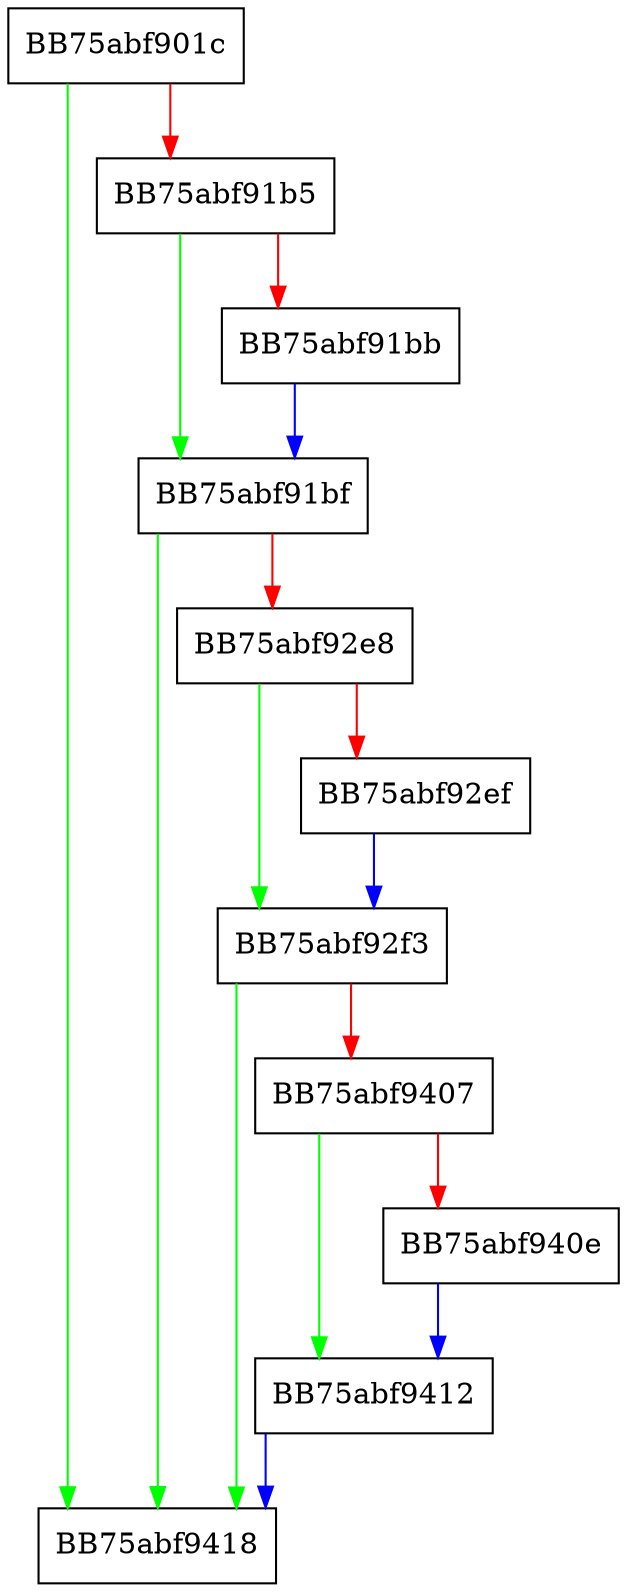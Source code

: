 digraph ZSTD_buildSequencesStatistics {
  node [shape="box"];
  graph [splines=ortho];
  BB75abf901c -> BB75abf9418 [color="green"];
  BB75abf901c -> BB75abf91b5 [color="red"];
  BB75abf91b5 -> BB75abf91bf [color="green"];
  BB75abf91b5 -> BB75abf91bb [color="red"];
  BB75abf91bb -> BB75abf91bf [color="blue"];
  BB75abf91bf -> BB75abf9418 [color="green"];
  BB75abf91bf -> BB75abf92e8 [color="red"];
  BB75abf92e8 -> BB75abf92f3 [color="green"];
  BB75abf92e8 -> BB75abf92ef [color="red"];
  BB75abf92ef -> BB75abf92f3 [color="blue"];
  BB75abf92f3 -> BB75abf9418 [color="green"];
  BB75abf92f3 -> BB75abf9407 [color="red"];
  BB75abf9407 -> BB75abf9412 [color="green"];
  BB75abf9407 -> BB75abf940e [color="red"];
  BB75abf940e -> BB75abf9412 [color="blue"];
  BB75abf9412 -> BB75abf9418 [color="blue"];
}